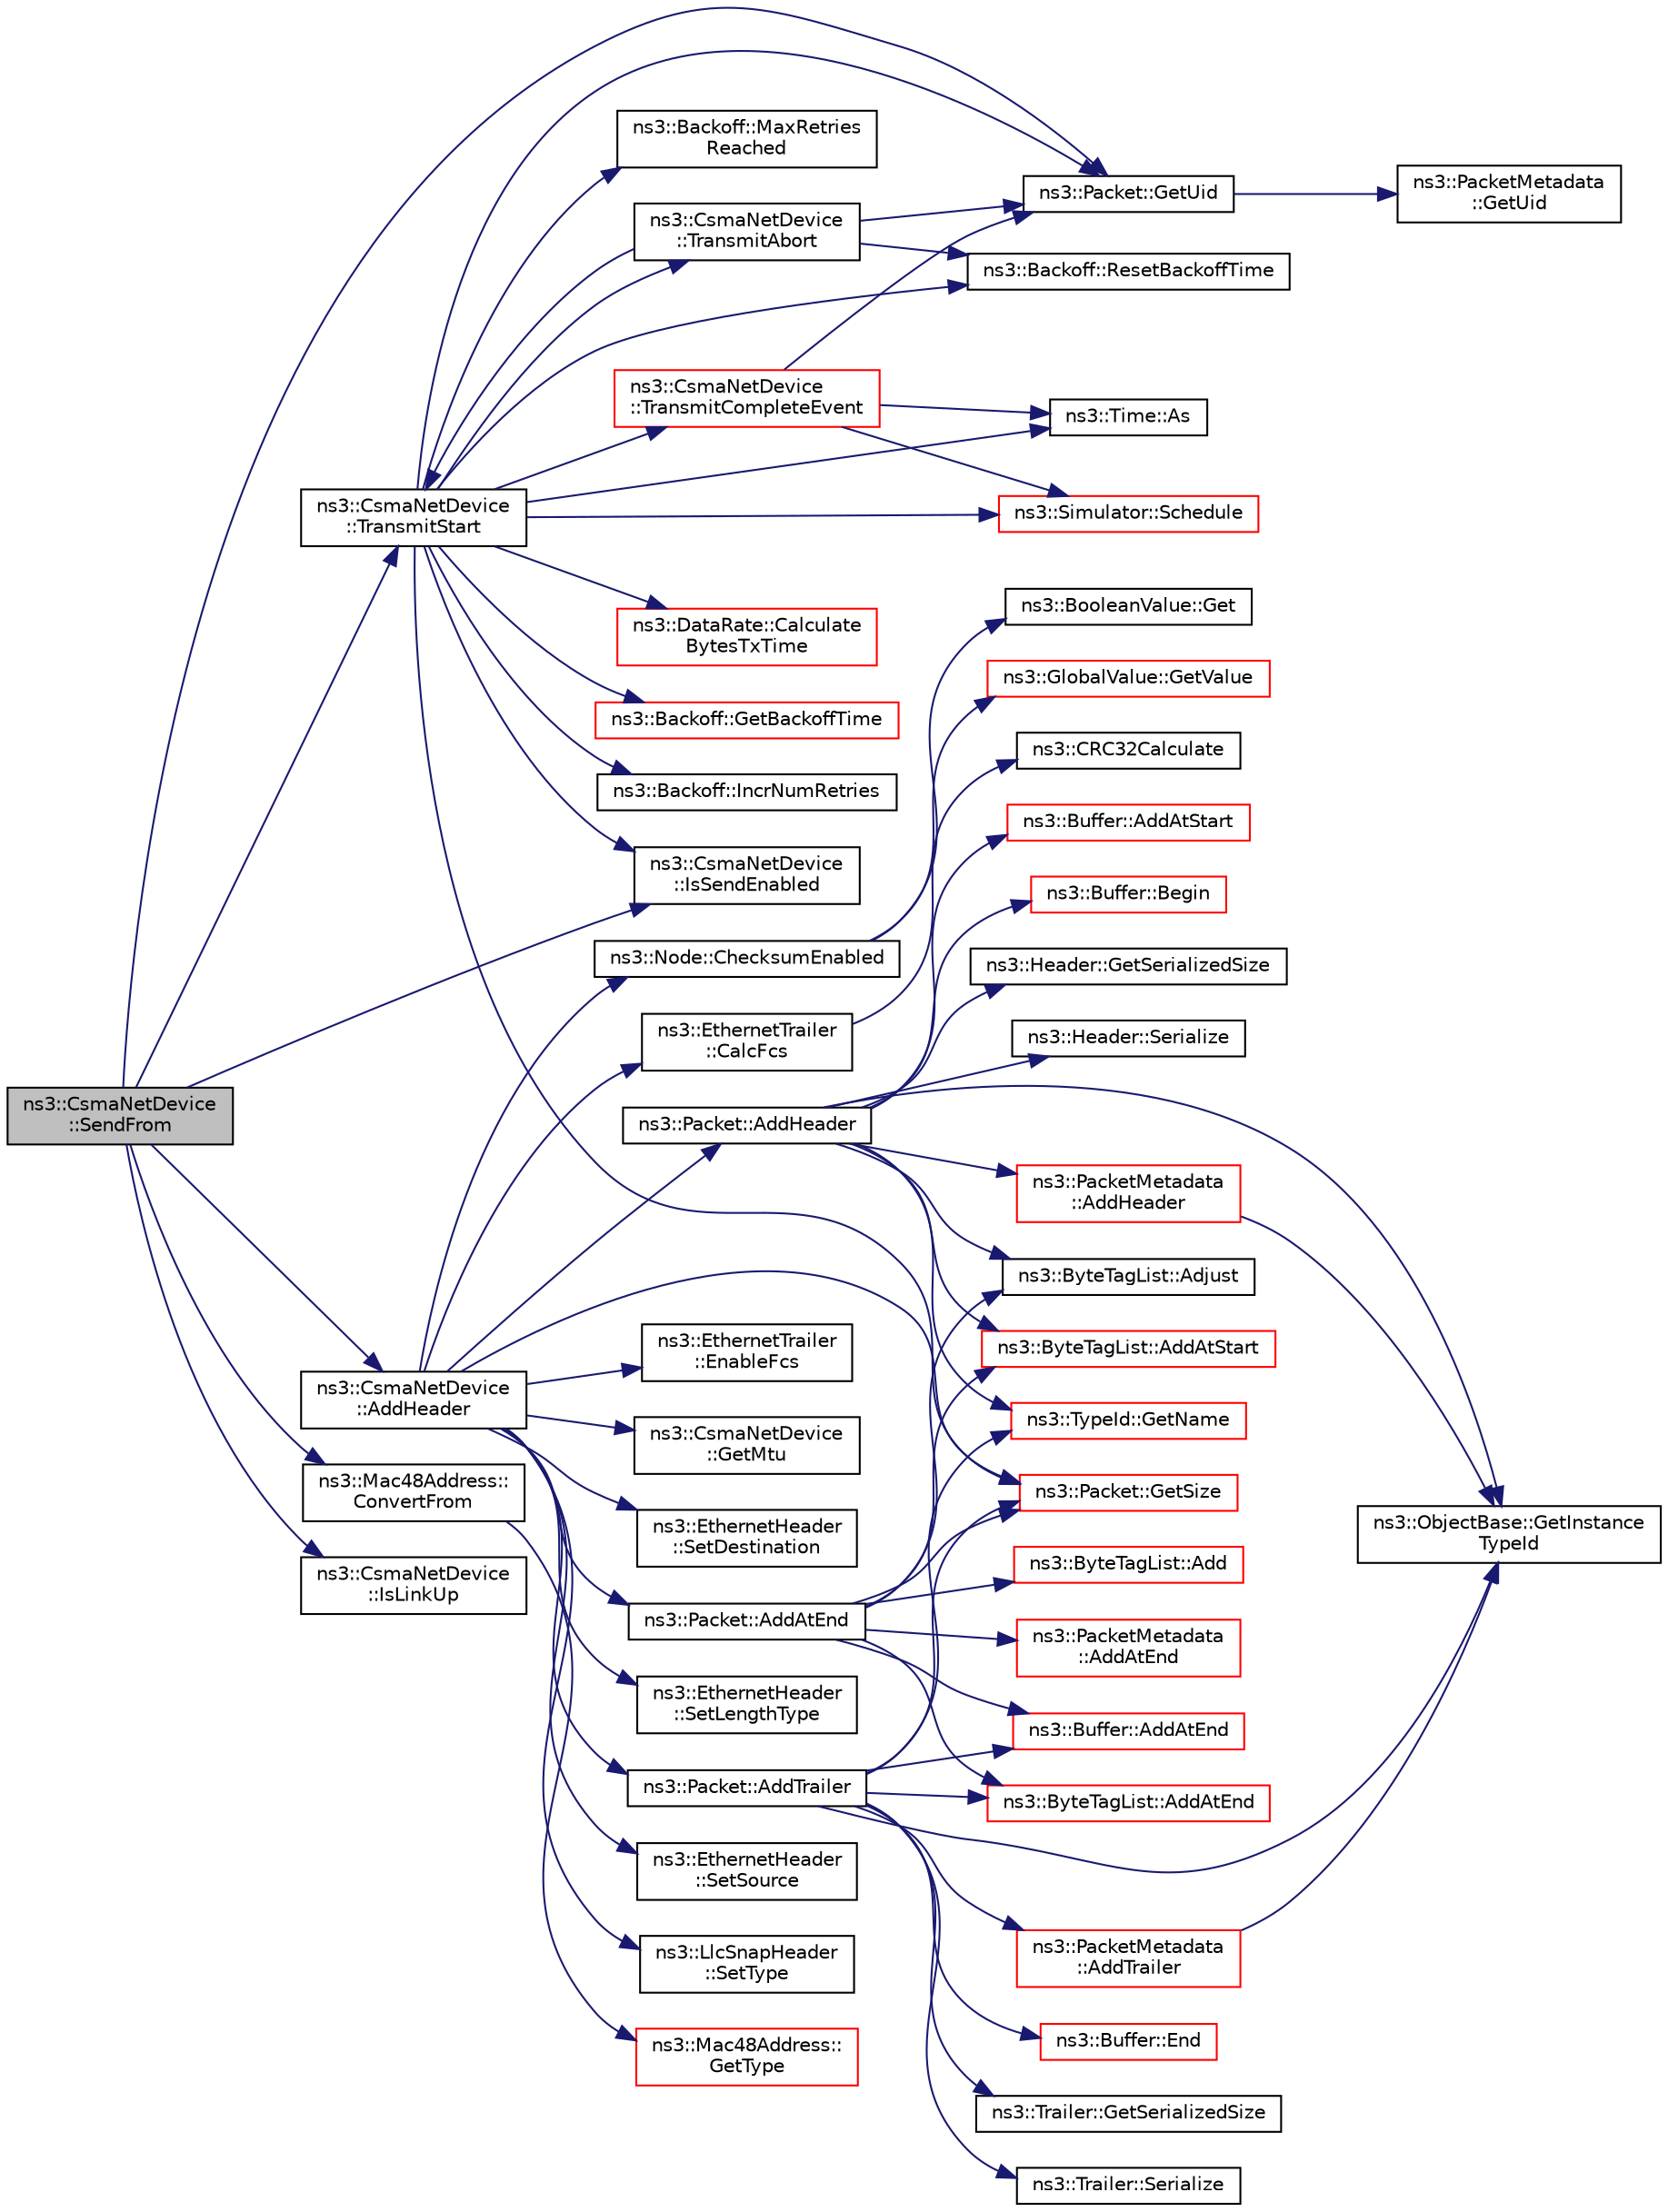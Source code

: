 digraph "ns3::CsmaNetDevice::SendFrom"
{
 // LATEX_PDF_SIZE
  edge [fontname="Helvetica",fontsize="10",labelfontname="Helvetica",labelfontsize="10"];
  node [fontname="Helvetica",fontsize="10",shape=record];
  rankdir="LR";
  Node1 [label="ns3::CsmaNetDevice\l::SendFrom",height=0.2,width=0.4,color="black", fillcolor="grey75", style="filled", fontcolor="black",tooltip="Start sending a packet down the channel, with MAC spoofing."];
  Node1 -> Node2 [color="midnightblue",fontsize="10",style="solid",fontname="Helvetica"];
  Node2 [label="ns3::CsmaNetDevice\l::AddHeader",height=0.2,width=0.4,color="black", fillcolor="white", style="filled",URL="$classns3_1_1_csma_net_device.html#a736bf6ce5851ace677f8fc693a92855c",tooltip="Adds the necessary headers and trailers to a packet of data in order to respect the packet type."];
  Node2 -> Node3 [color="midnightblue",fontsize="10",style="solid",fontname="Helvetica"];
  Node3 [label="ns3::Packet::AddAtEnd",height=0.2,width=0.4,color="black", fillcolor="white", style="filled",URL="$classns3_1_1_packet.html#a14ec3d4250b425468764de58f5837b6b",tooltip="Concatenate the input packet at the end of the current packet."];
  Node3 -> Node4 [color="midnightblue",fontsize="10",style="solid",fontname="Helvetica"];
  Node4 [label="ns3::ByteTagList::Add",height=0.2,width=0.4,color="red", fillcolor="white", style="filled",URL="$classns3_1_1_byte_tag_list.html#ac970192e923afc561a304d17af4b8a52",tooltip=" "];
  Node3 -> Node13 [color="midnightblue",fontsize="10",style="solid",fontname="Helvetica"];
  Node13 [label="ns3::ByteTagList::AddAtEnd",height=0.2,width=0.4,color="red", fillcolor="white", style="filled",URL="$classns3_1_1_byte_tag_list.html#a0d8aa9cf6aaf856eb08d4f4a01f38446",tooltip="Make sure that all offsets are smaller than appendOffset which represents the location where new byte..."];
  Node3 -> Node19 [color="midnightblue",fontsize="10",style="solid",fontname="Helvetica"];
  Node19 [label="ns3::PacketMetadata\l::AddAtEnd",height=0.2,width=0.4,color="red", fillcolor="white", style="filled",URL="$classns3_1_1_packet_metadata.html#af7ceb1a4a7ded625c85dbd477b5fc8b6",tooltip="Add a metadata at the metadata start."];
  Node3 -> Node38 [color="midnightblue",fontsize="10",style="solid",fontname="Helvetica"];
  Node38 [label="ns3::Buffer::AddAtEnd",height=0.2,width=0.4,color="red", fillcolor="white", style="filled",URL="$classns3_1_1_buffer.html#a92dd87809af24fb10696fee9a9cb56cf",tooltip=" "];
  Node3 -> Node46 [color="midnightblue",fontsize="10",style="solid",fontname="Helvetica"];
  Node46 [label="ns3::ByteTagList::AddAtStart",height=0.2,width=0.4,color="red", fillcolor="white", style="filled",URL="$classns3_1_1_byte_tag_list.html#acb4563fbe4299c55af41ba7a166b71d5",tooltip="Make sure that all offsets are bigger than prependOffset which represents the location where new byte..."];
  Node3 -> Node47 [color="midnightblue",fontsize="10",style="solid",fontname="Helvetica"];
  Node47 [label="ns3::ByteTagList::Adjust",height=0.2,width=0.4,color="black", fillcolor="white", style="filled",URL="$classns3_1_1_byte_tag_list.html#a1fec06d7e6daaf8039cf2a148e4090f2",tooltip="Adjust the offsets stored internally by the adjustment delta."];
  Node3 -> Node48 [color="midnightblue",fontsize="10",style="solid",fontname="Helvetica"];
  Node48 [label="ns3::Packet::GetSize",height=0.2,width=0.4,color="red", fillcolor="white", style="filled",URL="$classns3_1_1_packet.html#afff7cb1ff518ee6dc0d424e10a5ad6ec",tooltip="Returns the the size in bytes of the packet (including the zero-filled initial payload)."];
  Node2 -> Node50 [color="midnightblue",fontsize="10",style="solid",fontname="Helvetica"];
  Node50 [label="ns3::Packet::AddHeader",height=0.2,width=0.4,color="black", fillcolor="white", style="filled",URL="$classns3_1_1_packet.html#a465108c595a0bc592095cbcab1832ed8",tooltip="Add header to this packet."];
  Node50 -> Node46 [color="midnightblue",fontsize="10",style="solid",fontname="Helvetica"];
  Node50 -> Node51 [color="midnightblue",fontsize="10",style="solid",fontname="Helvetica"];
  Node51 [label="ns3::Buffer::AddAtStart",height=0.2,width=0.4,color="red", fillcolor="white", style="filled",URL="$classns3_1_1_buffer.html#a8abd8164c3671d3dadc98fc66fade7b1",tooltip=" "];
  Node50 -> Node52 [color="midnightblue",fontsize="10",style="solid",fontname="Helvetica"];
  Node52 [label="ns3::PacketMetadata\l::AddHeader",height=0.2,width=0.4,color="red", fillcolor="white", style="filled",URL="$classns3_1_1_packet_metadata.html#abdce736c4c5f647242f0808c0d2f9249",tooltip="Add an header."];
  Node52 -> Node56 [color="midnightblue",fontsize="10",style="solid",fontname="Helvetica"];
  Node56 [label="ns3::ObjectBase::GetInstance\lTypeId",height=0.2,width=0.4,color="black", fillcolor="white", style="filled",URL="$classns3_1_1_object_base.html#abe5b43a6f5b99a92a4c3122db31f06fb",tooltip="Get the most derived TypeId for this Object."];
  Node50 -> Node47 [color="midnightblue",fontsize="10",style="solid",fontname="Helvetica"];
  Node50 -> Node57 [color="midnightblue",fontsize="10",style="solid",fontname="Helvetica"];
  Node57 [label="ns3::Buffer::Begin",height=0.2,width=0.4,color="red", fillcolor="white", style="filled",URL="$classns3_1_1_buffer.html#acb977a0179de9abe4e295ce22023b4ca",tooltip=" "];
  Node50 -> Node56 [color="midnightblue",fontsize="10",style="solid",fontname="Helvetica"];
  Node50 -> Node58 [color="midnightblue",fontsize="10",style="solid",fontname="Helvetica"];
  Node58 [label="ns3::TypeId::GetName",height=0.2,width=0.4,color="red", fillcolor="white", style="filled",URL="$classns3_1_1_type_id.html#abc4965475a579c2afdc668d7a7d58374",tooltip="Get the name."];
  Node50 -> Node62 [color="midnightblue",fontsize="10",style="solid",fontname="Helvetica"];
  Node62 [label="ns3::Header::GetSerializedSize",height=0.2,width=0.4,color="black", fillcolor="white", style="filled",URL="$classns3_1_1_header.html#a6ef0497eabc1b1fb0ad42738eb73f934",tooltip=" "];
  Node50 -> Node63 [color="midnightblue",fontsize="10",style="solid",fontname="Helvetica"];
  Node63 [label="ns3::Header::Serialize",height=0.2,width=0.4,color="black", fillcolor="white", style="filled",URL="$classns3_1_1_header.html#afb61f1aac69ff8349a6bfe521fab5404",tooltip=" "];
  Node2 -> Node64 [color="midnightblue",fontsize="10",style="solid",fontname="Helvetica"];
  Node64 [label="ns3::Packet::AddTrailer",height=0.2,width=0.4,color="black", fillcolor="white", style="filled",URL="$classns3_1_1_packet.html#ae26b490c30ae5bc98be5181ec6e06db8",tooltip="Add trailer to this packet."];
  Node64 -> Node13 [color="midnightblue",fontsize="10",style="solid",fontname="Helvetica"];
  Node64 -> Node38 [color="midnightblue",fontsize="10",style="solid",fontname="Helvetica"];
  Node64 -> Node65 [color="midnightblue",fontsize="10",style="solid",fontname="Helvetica"];
  Node65 [label="ns3::PacketMetadata\l::AddTrailer",height=0.2,width=0.4,color="red", fillcolor="white", style="filled",URL="$classns3_1_1_packet_metadata.html#afd698b5f0ce0e9f498fff8a6915837c5",tooltip="Add a trailer."];
  Node65 -> Node56 [color="midnightblue",fontsize="10",style="solid",fontname="Helvetica"];
  Node64 -> Node66 [color="midnightblue",fontsize="10",style="solid",fontname="Helvetica"];
  Node66 [label="ns3::Buffer::End",height=0.2,width=0.4,color="red", fillcolor="white", style="filled",URL="$classns3_1_1_buffer.html#abad1405368fbdd7ee25568624cb45e2e",tooltip=" "];
  Node64 -> Node56 [color="midnightblue",fontsize="10",style="solid",fontname="Helvetica"];
  Node64 -> Node58 [color="midnightblue",fontsize="10",style="solid",fontname="Helvetica"];
  Node64 -> Node67 [color="midnightblue",fontsize="10",style="solid",fontname="Helvetica"];
  Node67 [label="ns3::Trailer::GetSerializedSize",height=0.2,width=0.4,color="black", fillcolor="white", style="filled",URL="$classns3_1_1_trailer.html#a6af7be196bad576c3601e267b0637ff7",tooltip=" "];
  Node64 -> Node48 [color="midnightblue",fontsize="10",style="solid",fontname="Helvetica"];
  Node64 -> Node68 [color="midnightblue",fontsize="10",style="solid",fontname="Helvetica"];
  Node68 [label="ns3::Trailer::Serialize",height=0.2,width=0.4,color="black", fillcolor="white", style="filled",URL="$classns3_1_1_trailer.html#a160451b2ded3a615b1ccfa25ab60c2e3",tooltip=" "];
  Node2 -> Node69 [color="midnightblue",fontsize="10",style="solid",fontname="Helvetica"];
  Node69 [label="ns3::EthernetTrailer\l::CalcFcs",height=0.2,width=0.4,color="black", fillcolor="white", style="filled",URL="$classns3_1_1_ethernet_trailer.html#ac99d1210d2e2508af03f567358fdf5ba",tooltip="Updates the Fcs Field to the correct FCS."];
  Node69 -> Node70 [color="midnightblue",fontsize="10",style="solid",fontname="Helvetica"];
  Node70 [label="ns3::CRC32Calculate",height=0.2,width=0.4,color="black", fillcolor="white", style="filled",URL="$namespacens3.html#a37c0415f6d08e6e8e2d4e2b4e211d9d1",tooltip="Calculates the CRC-32 for a given input."];
  Node2 -> Node71 [color="midnightblue",fontsize="10",style="solid",fontname="Helvetica"];
  Node71 [label="ns3::Node::ChecksumEnabled",height=0.2,width=0.4,color="black", fillcolor="white", style="filled",URL="$classns3_1_1_node.html#a0515bfe9a3aeb6605d657ba855699815",tooltip=" "];
  Node71 -> Node72 [color="midnightblue",fontsize="10",style="solid",fontname="Helvetica"];
  Node72 [label="ns3::BooleanValue::Get",height=0.2,width=0.4,color="black", fillcolor="white", style="filled",URL="$classns3_1_1_boolean_value.html#a9a4461490f9b71d99b07bb73993f0f00",tooltip=" "];
  Node71 -> Node73 [color="midnightblue",fontsize="10",style="solid",fontname="Helvetica"];
  Node73 [label="ns3::GlobalValue::GetValue",height=0.2,width=0.4,color="red", fillcolor="white", style="filled",URL="$classns3_1_1_global_value.html#a48a99242193fb69609a17332733e8600",tooltip="Get the value."];
  Node2 -> Node75 [color="midnightblue",fontsize="10",style="solid",fontname="Helvetica"];
  Node75 [label="ns3::EthernetTrailer\l::EnableFcs",height=0.2,width=0.4,color="black", fillcolor="white", style="filled",URL="$classns3_1_1_ethernet_trailer.html#a73f9ebb2a87880f08c83d7f2fcb519f8",tooltip="Enable or disable FCS checking and calculations."];
  Node2 -> Node76 [color="midnightblue",fontsize="10",style="solid",fontname="Helvetica"];
  Node76 [label="ns3::CsmaNetDevice\l::GetMtu",height=0.2,width=0.4,color="black", fillcolor="white", style="filled",URL="$classns3_1_1_csma_net_device.html#a8f19f84dc65ff60ab85b7a7cc5f53122",tooltip=" "];
  Node2 -> Node48 [color="midnightblue",fontsize="10",style="solid",fontname="Helvetica"];
  Node2 -> Node77 [color="midnightblue",fontsize="10",style="solid",fontname="Helvetica"];
  Node77 [label="ns3::EthernetHeader\l::SetDestination",height=0.2,width=0.4,color="black", fillcolor="white", style="filled",URL="$classns3_1_1_ethernet_header.html#a40b1459c54c1f92240899c58c0a7a447",tooltip=" "];
  Node2 -> Node78 [color="midnightblue",fontsize="10",style="solid",fontname="Helvetica"];
  Node78 [label="ns3::EthernetHeader\l::SetLengthType",height=0.2,width=0.4,color="black", fillcolor="white", style="filled",URL="$classns3_1_1_ethernet_header.html#a765c4746c32e8b4cb6bf17eb76507f27",tooltip=" "];
  Node2 -> Node79 [color="midnightblue",fontsize="10",style="solid",fontname="Helvetica"];
  Node79 [label="ns3::EthernetHeader\l::SetSource",height=0.2,width=0.4,color="black", fillcolor="white", style="filled",URL="$classns3_1_1_ethernet_header.html#a78092e407054c05aa43ae95354988563",tooltip=" "];
  Node2 -> Node80 [color="midnightblue",fontsize="10",style="solid",fontname="Helvetica"];
  Node80 [label="ns3::LlcSnapHeader\l::SetType",height=0.2,width=0.4,color="black", fillcolor="white", style="filled",URL="$classns3_1_1_llc_snap_header.html#ad11362908897df050361a0c70ce454fc",tooltip="Set the Ethertype."];
  Node1 -> Node81 [color="midnightblue",fontsize="10",style="solid",fontname="Helvetica"];
  Node81 [label="ns3::Mac48Address::\lConvertFrom",height=0.2,width=0.4,color="black", fillcolor="white", style="filled",URL="$classns3_1_1_mac48_address.html#a911ce13603a9ef837545a032b6523ae4",tooltip=" "];
  Node81 -> Node82 [color="midnightblue",fontsize="10",style="solid",fontname="Helvetica"];
  Node82 [label="ns3::Mac48Address::\lGetType",height=0.2,width=0.4,color="red", fillcolor="white", style="filled",URL="$classns3_1_1_mac48_address.html#a5d365853b58b7acb2cc1cf905115891b",tooltip="Return the Type of address."];
  Node1 -> Node84 [color="midnightblue",fontsize="10",style="solid",fontname="Helvetica"];
  Node84 [label="ns3::Packet::GetUid",height=0.2,width=0.4,color="black", fillcolor="white", style="filled",URL="$classns3_1_1_packet.html#ab9f0b7e9cf21b7271eda0094e6ff2792",tooltip="Returns the packet's Uid."];
  Node84 -> Node85 [color="midnightblue",fontsize="10",style="solid",fontname="Helvetica"];
  Node85 [label="ns3::PacketMetadata\l::GetUid",height=0.2,width=0.4,color="black", fillcolor="white", style="filled",URL="$classns3_1_1_packet_metadata.html#aff25afa4a4e4304185feaeda79d0415f",tooltip="Get the packet Uid."];
  Node1 -> Node86 [color="midnightblue",fontsize="10",style="solid",fontname="Helvetica"];
  Node86 [label="ns3::CsmaNetDevice\l::IsLinkUp",height=0.2,width=0.4,color="black", fillcolor="white", style="filled",URL="$classns3_1_1_csma_net_device.html#a23c729dba3c7fc53bd22fb535f0af967",tooltip=" "];
  Node1 -> Node87 [color="midnightblue",fontsize="10",style="solid",fontname="Helvetica"];
  Node87 [label="ns3::CsmaNetDevice\l::IsSendEnabled",height=0.2,width=0.4,color="black", fillcolor="white", style="filled",URL="$classns3_1_1_csma_net_device.html#a40e5946f8807cb9c65857789c3c2b269",tooltip="Is the send side of the network device enabled?"];
  Node1 -> Node88 [color="midnightblue",fontsize="10",style="solid",fontname="Helvetica"];
  Node88 [label="ns3::CsmaNetDevice\l::TransmitStart",height=0.2,width=0.4,color="black", fillcolor="white", style="filled",URL="$classns3_1_1_csma_net_device.html#a4120db41aa1f41a5e1d59220b306f1e8",tooltip="Start Sending a Packet Down the Wire."];
  Node88 -> Node89 [color="midnightblue",fontsize="10",style="solid",fontname="Helvetica"];
  Node89 [label="ns3::Time::As",height=0.2,width=0.4,color="black", fillcolor="white", style="filled",URL="$classns3_1_1_time.html#ad5198e31c2512226ca0e58b31fad7fd0",tooltip="Attach a unit to a Time, to facilitate output in a specific unit."];
  Node88 -> Node90 [color="midnightblue",fontsize="10",style="solid",fontname="Helvetica"];
  Node90 [label="ns3::DataRate::Calculate\lBytesTxTime",height=0.2,width=0.4,color="red", fillcolor="white", style="filled",URL="$classns3_1_1_data_rate.html#ad48e44c56e8b1f82b576ff3cfae4962f",tooltip="Calculate transmission time."];
  Node88 -> Node97 [color="midnightblue",fontsize="10",style="solid",fontname="Helvetica"];
  Node97 [label="ns3::Backoff::GetBackoffTime",height=0.2,width=0.4,color="red", fillcolor="white", style="filled",URL="$classns3_1_1_backoff.html#ab805c5622b6c624d8d929be36ac6cc93",tooltip=" "];
  Node88 -> Node48 [color="midnightblue",fontsize="10",style="solid",fontname="Helvetica"];
  Node88 -> Node84 [color="midnightblue",fontsize="10",style="solid",fontname="Helvetica"];
  Node88 -> Node104 [color="midnightblue",fontsize="10",style="solid",fontname="Helvetica"];
  Node104 [label="ns3::Backoff::IncrNumRetries",height=0.2,width=0.4,color="black", fillcolor="white", style="filled",URL="$classns3_1_1_backoff.html#af0b4605876aeb05e9cf1a90acf6b5f86",tooltip="Increments the number of retries by 1."];
  Node88 -> Node87 [color="midnightblue",fontsize="10",style="solid",fontname="Helvetica"];
  Node88 -> Node105 [color="midnightblue",fontsize="10",style="solid",fontname="Helvetica"];
  Node105 [label="ns3::Backoff::MaxRetries\lReached",height=0.2,width=0.4,color="black", fillcolor="white", style="filled",URL="$classns3_1_1_backoff.html#a273e3444ab023da993742d4bdd72e982",tooltip=" "];
  Node88 -> Node106 [color="midnightblue",fontsize="10",style="solid",fontname="Helvetica"];
  Node106 [label="ns3::Backoff::ResetBackoffTime",height=0.2,width=0.4,color="black", fillcolor="white", style="filled",URL="$classns3_1_1_backoff.html#a103dc910a4f81c7444e873be3d055237",tooltip="Indicates to the backoff object that the last packet was successfully transmitted and that the number..."];
  Node88 -> Node107 [color="midnightblue",fontsize="10",style="solid",fontname="Helvetica"];
  Node107 [label="ns3::Simulator::Schedule",height=0.2,width=0.4,color="red", fillcolor="white", style="filled",URL="$classns3_1_1_simulator.html#a3da7d28335c8ac0e3e86781f766df241",tooltip="Schedule an event to expire after delay."];
  Node88 -> Node161 [color="midnightblue",fontsize="10",style="solid",fontname="Helvetica"];
  Node161 [label="ns3::CsmaNetDevice\l::TransmitAbort",height=0.2,width=0.4,color="black", fillcolor="white", style="filled",URL="$classns3_1_1_csma_net_device.html#ac6b19bd1a3d2f257a56c3bf8e026ad88",tooltip="Aborts the transmission of the current packet."];
  Node161 -> Node84 [color="midnightblue",fontsize="10",style="solid",fontname="Helvetica"];
  Node161 -> Node106 [color="midnightblue",fontsize="10",style="solid",fontname="Helvetica"];
  Node161 -> Node88 [color="midnightblue",fontsize="10",style="solid",fontname="Helvetica"];
  Node88 -> Node162 [color="midnightblue",fontsize="10",style="solid",fontname="Helvetica"];
  Node162 [label="ns3::CsmaNetDevice\l::TransmitCompleteEvent",height=0.2,width=0.4,color="red", fillcolor="white", style="filled",URL="$classns3_1_1_csma_net_device.html#a3f908850087739df8d27e1a7207261aa",tooltip="Stop Sending a Packet Down the Wire and Begin the Interframe Gap."];
  Node162 -> Node89 [color="midnightblue",fontsize="10",style="solid",fontname="Helvetica"];
  Node162 -> Node84 [color="midnightblue",fontsize="10",style="solid",fontname="Helvetica"];
  Node162 -> Node107 [color="midnightblue",fontsize="10",style="solid",fontname="Helvetica"];
}
